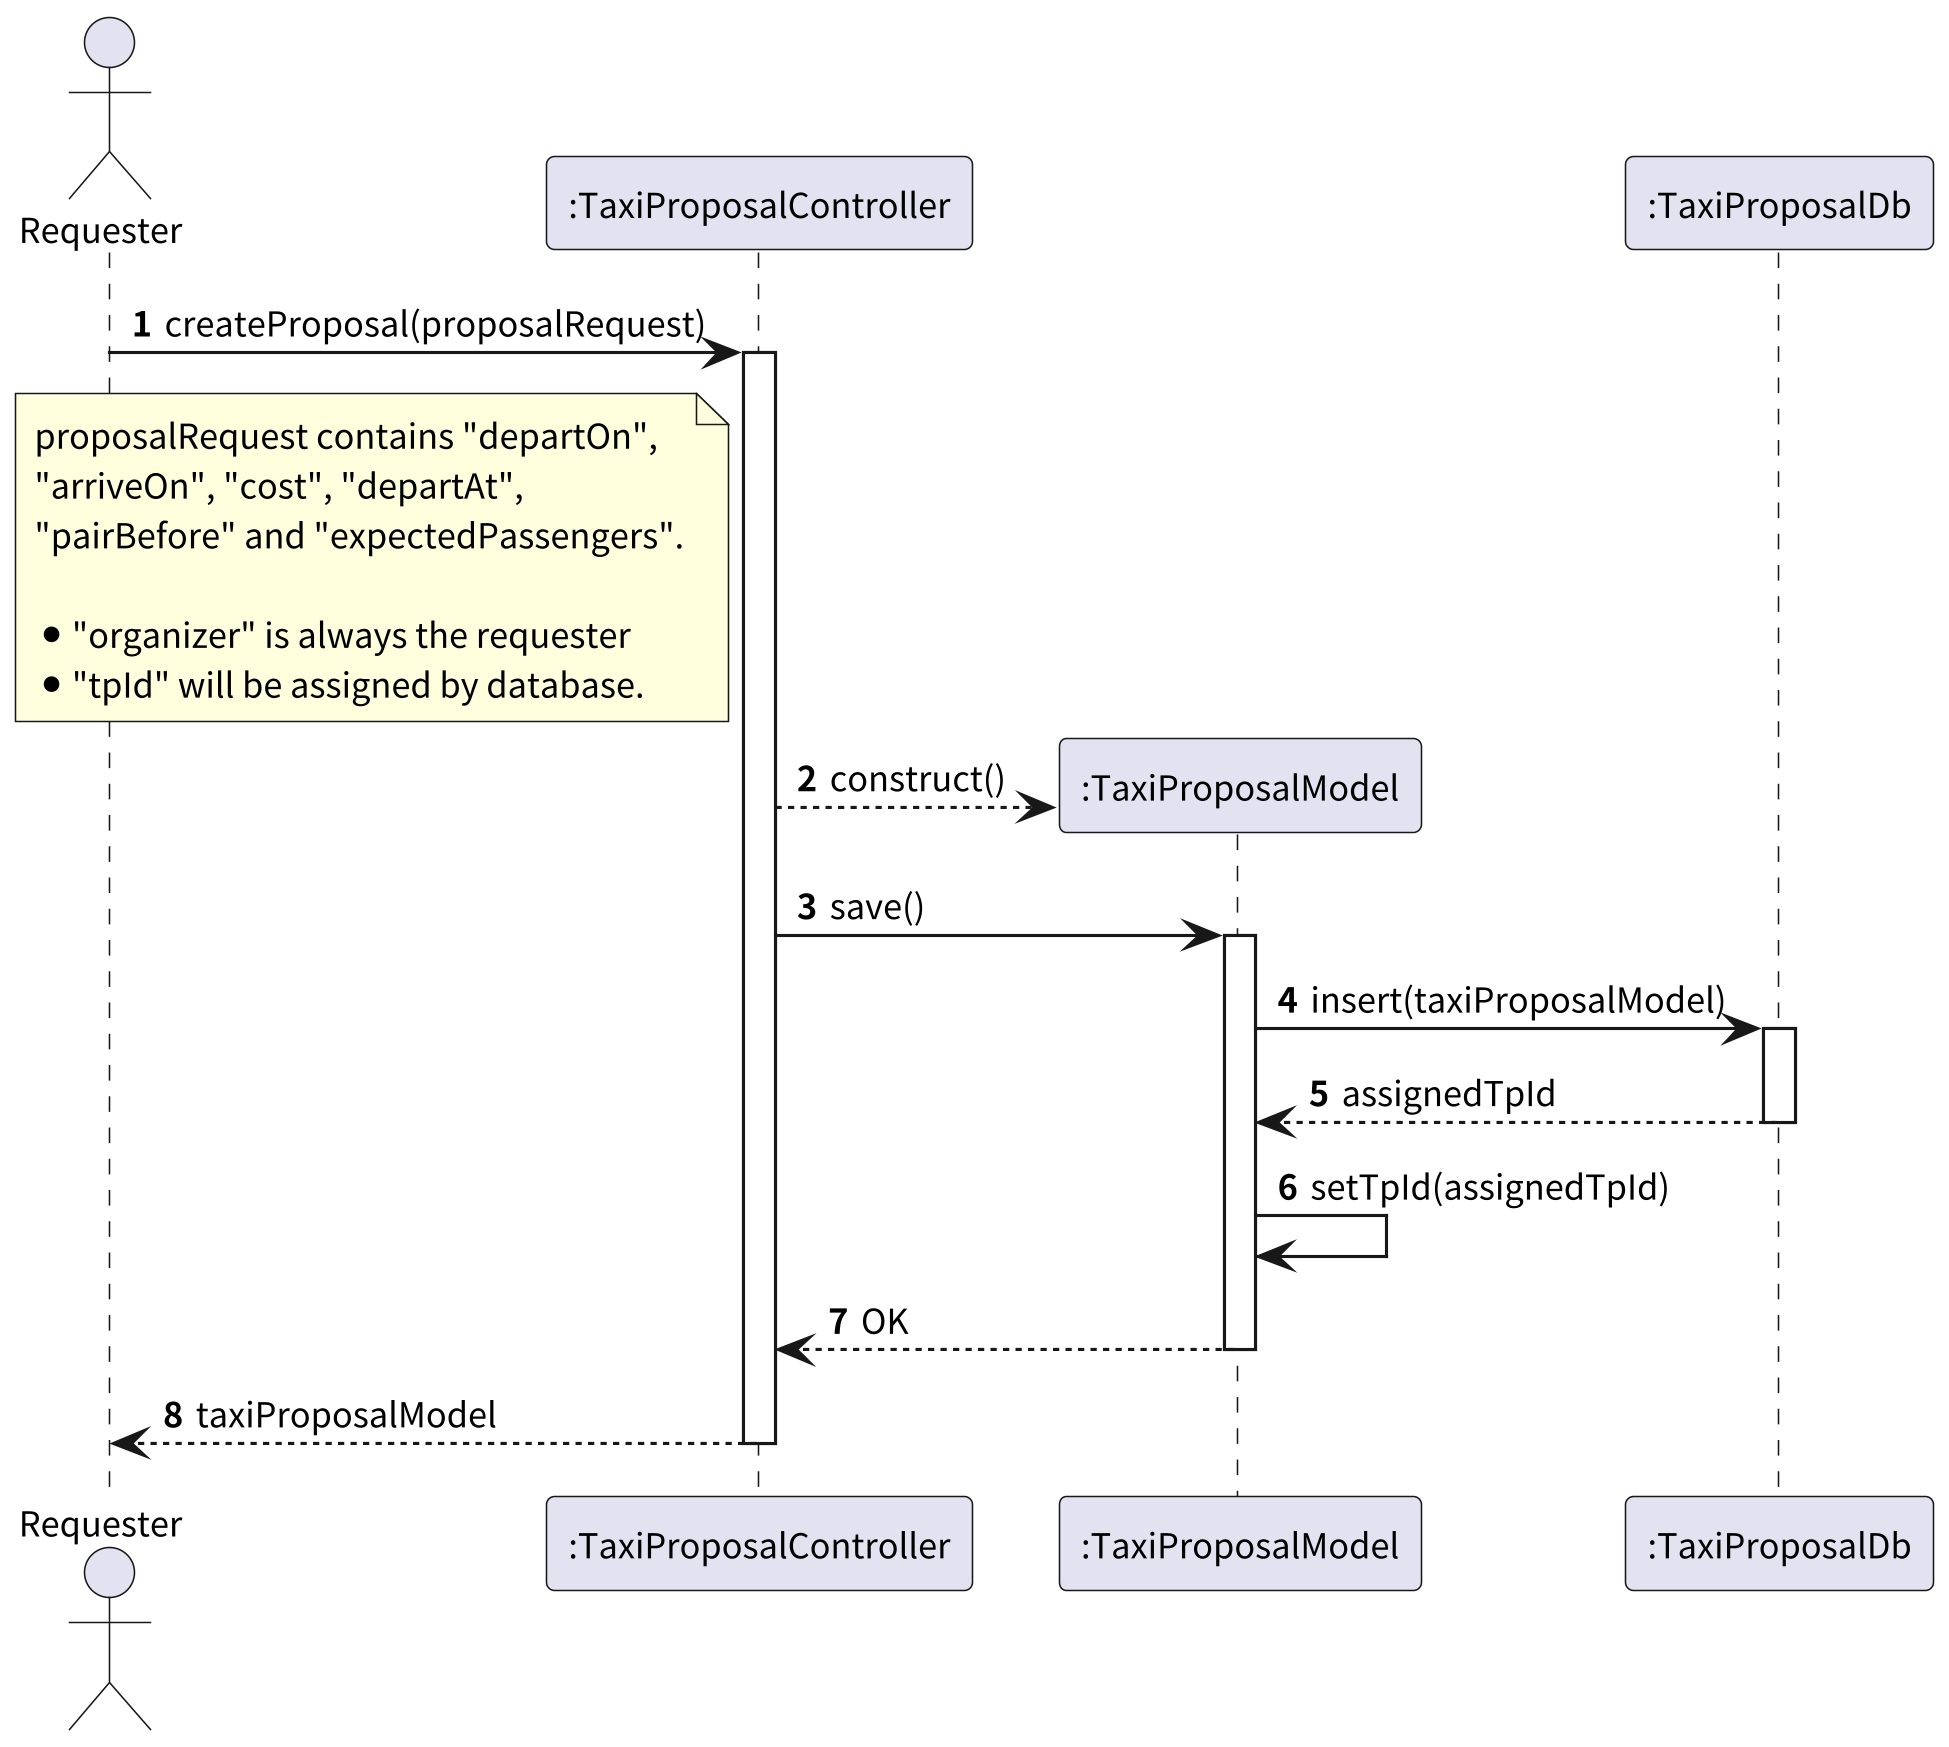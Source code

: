 @startuml TaxiProposalConstruct

autonumber
skinparam dpi 300
skinparam linetype ortho
skinparam defaultFontSize 11
skinparam defaultFontName "Noto Sans CJK TC"

actor Requester as "Requester"
participant TaxiProposalController as ":TaxiProposalController"
participant TaxiProposalModel as ":TaxiProposalModel"
participant TaxiProposalDb as ":TaxiProposalDb"

Requester -> TaxiProposalController ++ : createProposal(proposalRequest)
note left of TaxiProposalController
    proposalRequest contains "departOn",
    "arriveOn", "cost", "departAt",
    "pairBefore" and "expectedPassengers".

    * "organizer" is always the requester
    * "tpId" will be assigned by database.
end note

TaxiProposalController --> TaxiProposalModel ** : construct()
TaxiProposalController -> TaxiProposalModel ++: save()

TaxiProposalModel -> TaxiProposalDb ++: insert(taxiProposalModel)
return assignedTpId

TaxiProposalModel -> TaxiProposalModel: setTpId(assignedTpId)
return OK

return taxiProposalModel
@enduml TaxiProposal

@startuml TaxiProposalWaitForPairing

autonumber
skinparam dpi 300
skinparam linetype ortho
skinparam defaultFontSize 11
skinparam defaultFontName "Noto Sans CJK TC"

actor Requester as "Requester"
participant TaxiProposalController as ":TaxiProposalController"
participant TaxiProposalDb as ":TaxiProposalDb"

Requester -> TaxiProposalController ++: getStatus(tpId)

TaxiProposalController -> TaxiProposalDb ++: findProposal(tpId)

break No such proposal
    autonumber stop
    TaxiProposalController <-- TaxiProposalDb: null
    Requester <-- TaxiProposalController: null
end

autonumber resume

create participant TaxiProposalModel as ":TaxiProposalModel"
TaxiProposalDb --> TaxiProposalModel: Create from query result
return taxiProposalModel

TaxiProposalController -> TaxiProposalModel ++: getStatus()

alt this.finished == true 完成配對
    TaxiProposalController <-- TaxiProposalModel: status: TaxiProposalStatus.Finished
else this.passengers.count() >= this.expectedPassengers 人數到齊
    TaxiProposalController <-- TaxiProposalModel: status: TaxiProposalStatus.Matched
else this.pairBefore < now || this.departAt < now 配對或出發時間到
    TaxiProposalController <-- TaxiProposalModel: status: TaxiProposalStatus.Unmatched
else 時間還沒到，人還沒到齊
    TaxiProposalController <-- TaxiProposalModel --: status: TaxiProposalStatus.Waiting
end

return status

@enduml TaxiProposalWaitForPairing

@startuml TaxiProposalGetFailReason

autonumber
skinparam dpi 300
skinparam linetype ortho
skinparam defaultFontSize 11
skinparam defaultFontName "Noto Sans CJK TC"

actor Requester as "Requester"
participant TaxiProposalController as ":TaxiProposalController"
participant TaxiProposalDb as ":TaxiProposalDb"

Requester -> TaxiProposalController ++: getFailReason(tpId)

TaxiProposalController -> TaxiProposalDb ++: select(one).where(tpId = tpid)

break No such proposal
    autonumber stop
    TaxiProposalController <-- TaxiProposalDb: null
    Requester <-- TaxiProposalController: ""
end

autonumber resume

create participant TaxiProposalModel as ":TaxiProposalModel"
TaxiProposalDb --> TaxiProposalModel: Create from query result
return taxiProposalModel

TaxiProposalController -> TaxiProposalModel ++: getFailReason()

alt this.finished == true 完成配對
    TaxiProposalController <-- TaxiProposalModel: ""
else this.passengers.count() >= this.expectedPassengers 人數到齊
    TaxiProposalController <-- TaxiProposalModel: ""PAIR_FULL""
else this.pairBefore < now || this.departAt < now 配對或出發時間到
    TaxiProposalController <-- TaxiProposalModel: ""PAIR_EXPIRED""
else 時間還沒到，人還沒到齊
    TaxiProposalController <-- TaxiProposalModel --: ""
end

return status

@enduml TaxiProposalGetFailReason

@startuml TaxiProposalFinish

autonumber
skinparam dpi 300
skinparam linetype ortho
skinparam defaultFontSize 11
skinparam defaultFontName "Noto Sans CJK TC"

actor Requester as "Requester"
participant TaxiProposalController as ":TaxiProposalController"
participant TaxiProposalDb as ":TaxiProposalDb"

Requester -> TaxiProposalController ++: finish(tpId)

TaxiProposalController -> TaxiProposalDb ++: select(one).where(tpId = tpid)

break No such proposal
    autonumber stop
    TaxiProposalController <-- TaxiProposalDb: null
    Requester <-- TaxiProposalController: NO_SUCH_PROPOSAL
end

autonumber resume

create participant TaxiProposalModel as ":TaxiProposalModel"
TaxiProposalDb --> TaxiProposalModel: Create from query result
return taxiProposalModel

TaxiProposalController -> TaxiProposalModel: setFinish(true)
TaxiProposalController -> TaxiProposalModel ++: save()
    TaxiProposalModel -> TaxiProposalDb ++: update()
    return OK
return OK

return OK

@enduml TaxiProposalFinish

@startuml BusInformationRetrieve

autonumber
skinparam dpi 300
skinparam linetype ortho
skinparam defaultFontSize 11
skinparam defaultFontName "Noto Sans CJK TC"

actor Requester as "Requester"
participant BusInformationController as ":BusInformationController"
participant BusInformationDb as ":BusInformationDb"

Requester -> BusInformationController ++: retrieveBusInformation(busId)
BusInformationController -> BusInformationDb ++: select(one).where(busId = busId)

break No such bus
    autonumber stop
    BusInformationController <-- BusInformationDb: null
    Requester <-- BusInformationController: null
end

autonumber resume
create participant BusInformationModel as ":BusInformationModel"
BusInformationDb --> BusInformationModel: Create BusInformationModel from query result
return busInformationModel

return busInformationModel

@enduml


@startuml RecordListRecords

autonumber
skinparam dpi 300
skinparam linetype ortho
skinparam defaultFontSize 11
skinparam defaultFontName "Noto Sans CJK TC"

actor Requester as "Requester"
participant RecordController as ":RecordController"
participant RecordDb as ":RecordDb"

Requester -> RecordController ++: listRecords(studentId)
RecordController -> RecordDb ++: select(all).where(studentId = studentId)

break No such bus
    autonumber stop
    RecordController <-- RecordDb: ""[]""
    Requester <-- RecordController: ""[]""
end

autonumber resume
loop every columns
create participant RecordModel as ":RecordModel"
RecordDb --> RecordModel **: Create RecordModel from query result
end

return recordModels
return recordModels

@enduml
